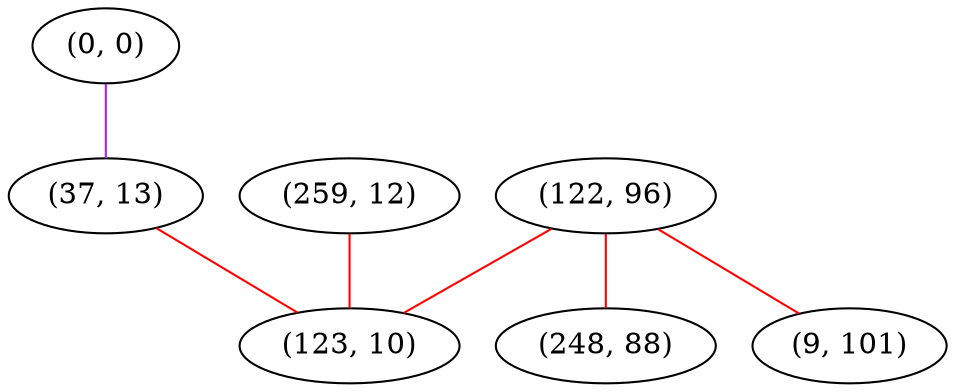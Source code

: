 graph "" {
"(0, 0)";
"(259, 12)";
"(122, 96)";
"(37, 13)";
"(123, 10)";
"(248, 88)";
"(9, 101)";
"(0, 0)" -- "(37, 13)"  [color=purple, key=0, weight=4];
"(259, 12)" -- "(123, 10)"  [color=red, key=0, weight=1];
"(122, 96)" -- "(9, 101)"  [color=red, key=0, weight=1];
"(122, 96)" -- "(123, 10)"  [color=red, key=0, weight=1];
"(122, 96)" -- "(248, 88)"  [color=red, key=0, weight=1];
"(37, 13)" -- "(123, 10)"  [color=red, key=0, weight=1];
}
